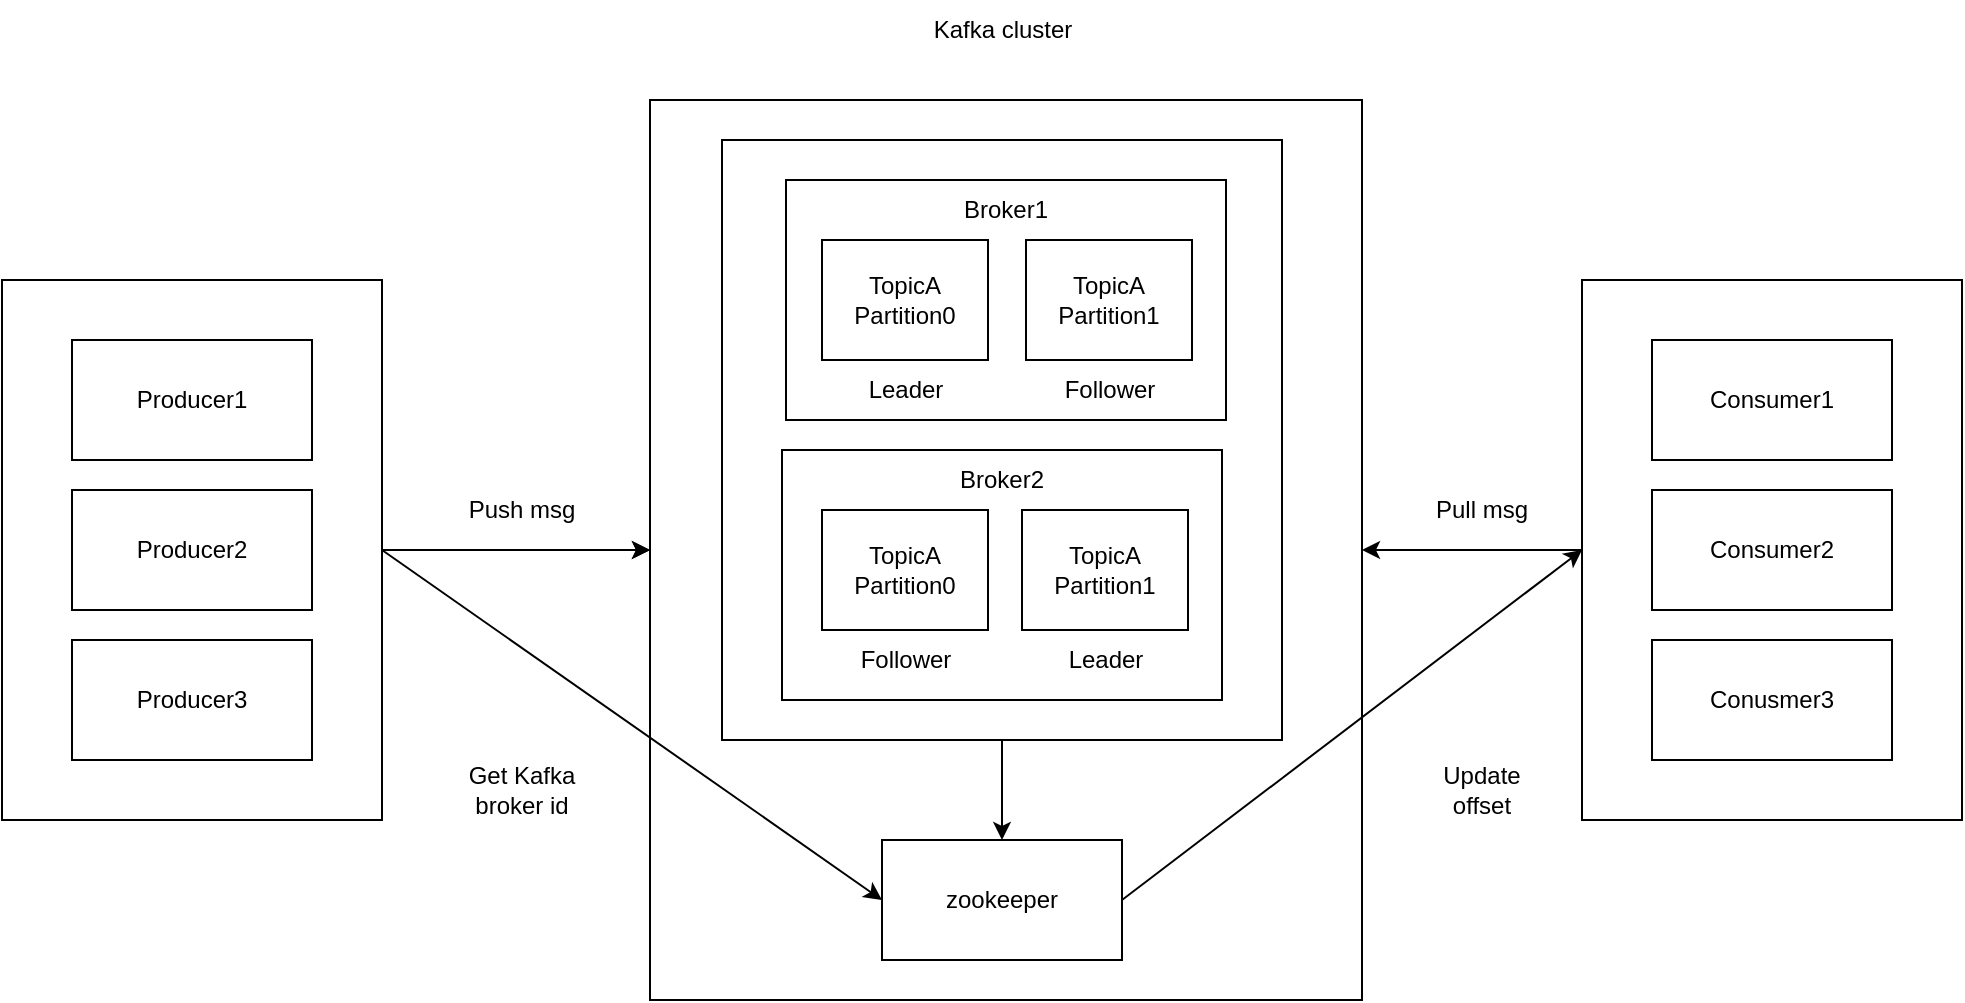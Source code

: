 <mxfile version="22.0.8" type="github">
  <diagram name="第 1 页" id="gwE9vyNyhCUuzSDiHnsi">
    <mxGraphModel dx="1562" dy="854" grid="1" gridSize="10" guides="1" tooltips="1" connect="1" arrows="1" fold="1" page="1" pageScale="1" pageWidth="827" pageHeight="1169" math="0" shadow="0">
      <root>
        <mxCell id="0" />
        <mxCell id="1" parent="0" />
        <mxCell id="RqQ9Kp9hgJB9RQbmWDZZ-24" style="edgeStyle=orthogonalEdgeStyle;rounded=0;orthogonalLoop=1;jettySize=auto;html=1;" edge="1" parent="1" source="RqQ9Kp9hgJB9RQbmWDZZ-1" target="RqQ9Kp9hgJB9RQbmWDZZ-5">
          <mxGeometry relative="1" as="geometry" />
        </mxCell>
        <mxCell id="RqQ9Kp9hgJB9RQbmWDZZ-29" style="edgeStyle=orthogonalEdgeStyle;rounded=0;orthogonalLoop=1;jettySize=auto;html=1;exitX=1;exitY=0.5;exitDx=0;exitDy=0;" edge="1" parent="1" source="RqQ9Kp9hgJB9RQbmWDZZ-1" target="RqQ9Kp9hgJB9RQbmWDZZ-5">
          <mxGeometry relative="1" as="geometry" />
        </mxCell>
        <mxCell id="RqQ9Kp9hgJB9RQbmWDZZ-1" value="" style="rounded=0;whiteSpace=wrap;html=1;" vertex="1" parent="1">
          <mxGeometry x="90" y="240" width="190" height="270" as="geometry" />
        </mxCell>
        <mxCell id="RqQ9Kp9hgJB9RQbmWDZZ-2" value="Producer1" style="rounded=0;whiteSpace=wrap;html=1;" vertex="1" parent="1">
          <mxGeometry x="125" y="270" width="120" height="60" as="geometry" />
        </mxCell>
        <mxCell id="RqQ9Kp9hgJB9RQbmWDZZ-3" value="Producer2" style="rounded=0;whiteSpace=wrap;html=1;" vertex="1" parent="1">
          <mxGeometry x="125" y="345" width="120" height="60" as="geometry" />
        </mxCell>
        <mxCell id="RqQ9Kp9hgJB9RQbmWDZZ-5" value="" style="rounded=0;whiteSpace=wrap;html=1;" vertex="1" parent="1">
          <mxGeometry x="414" y="150" width="356" height="450" as="geometry" />
        </mxCell>
        <mxCell id="RqQ9Kp9hgJB9RQbmWDZZ-4" value="Producer3" style="rounded=0;whiteSpace=wrap;html=1;" vertex="1" parent="1">
          <mxGeometry x="125" y="420" width="120" height="60" as="geometry" />
        </mxCell>
        <mxCell id="RqQ9Kp9hgJB9RQbmWDZZ-7" value="Kafka cluster" style="text;html=1;align=center;verticalAlign=middle;resizable=0;points=[];autosize=1;strokeColor=none;fillColor=none;" vertex="1" parent="1">
          <mxGeometry x="545" y="100" width="90" height="30" as="geometry" />
        </mxCell>
        <mxCell id="RqQ9Kp9hgJB9RQbmWDZZ-28" value="" style="edgeStyle=orthogonalEdgeStyle;rounded=0;orthogonalLoop=1;jettySize=auto;html=1;" edge="1" parent="1" source="RqQ9Kp9hgJB9RQbmWDZZ-8" target="RqQ9Kp9hgJB9RQbmWDZZ-9">
          <mxGeometry relative="1" as="geometry" />
        </mxCell>
        <mxCell id="RqQ9Kp9hgJB9RQbmWDZZ-8" value="" style="rounded=0;whiteSpace=wrap;html=1;" vertex="1" parent="1">
          <mxGeometry x="450" y="170" width="280" height="300" as="geometry" />
        </mxCell>
        <mxCell id="RqQ9Kp9hgJB9RQbmWDZZ-9" value="zookeeper" style="rounded=0;whiteSpace=wrap;html=1;" vertex="1" parent="1">
          <mxGeometry x="530" y="520" width="120" height="60" as="geometry" />
        </mxCell>
        <mxCell id="RqQ9Kp9hgJB9RQbmWDZZ-25" value="" style="edgeStyle=orthogonalEdgeStyle;rounded=0;orthogonalLoop=1;jettySize=auto;html=1;" edge="1" parent="1" source="RqQ9Kp9hgJB9RQbmWDZZ-10" target="RqQ9Kp9hgJB9RQbmWDZZ-5">
          <mxGeometry relative="1" as="geometry" />
        </mxCell>
        <mxCell id="RqQ9Kp9hgJB9RQbmWDZZ-10" value="" style="rounded=0;whiteSpace=wrap;html=1;" vertex="1" parent="1">
          <mxGeometry x="880" y="240" width="190" height="270" as="geometry" />
        </mxCell>
        <mxCell id="RqQ9Kp9hgJB9RQbmWDZZ-11" value="Consumer1" style="rounded=0;whiteSpace=wrap;html=1;" vertex="1" parent="1">
          <mxGeometry x="915" y="270" width="120" height="60" as="geometry" />
        </mxCell>
        <mxCell id="RqQ9Kp9hgJB9RQbmWDZZ-12" value="Consumer2" style="rounded=0;whiteSpace=wrap;html=1;" vertex="1" parent="1">
          <mxGeometry x="915" y="345" width="120" height="60" as="geometry" />
        </mxCell>
        <mxCell id="RqQ9Kp9hgJB9RQbmWDZZ-13" value="Conusmer3" style="rounded=0;whiteSpace=wrap;html=1;" vertex="1" parent="1">
          <mxGeometry x="915" y="420" width="120" height="60" as="geometry" />
        </mxCell>
        <mxCell id="RqQ9Kp9hgJB9RQbmWDZZ-14" value="" style="rounded=0;whiteSpace=wrap;html=1;" vertex="1" parent="1">
          <mxGeometry x="482" y="190" width="220" height="120" as="geometry" />
        </mxCell>
        <mxCell id="RqQ9Kp9hgJB9RQbmWDZZ-15" value="" style="rounded=0;whiteSpace=wrap;html=1;" vertex="1" parent="1">
          <mxGeometry x="480" y="325" width="220" height="125" as="geometry" />
        </mxCell>
        <mxCell id="RqQ9Kp9hgJB9RQbmWDZZ-16" value="TopicA&lt;br&gt;Partition0" style="rounded=0;whiteSpace=wrap;html=1;" vertex="1" parent="1">
          <mxGeometry x="500" y="220" width="83" height="60" as="geometry" />
        </mxCell>
        <mxCell id="RqQ9Kp9hgJB9RQbmWDZZ-17" value="TopicA&lt;br&gt;Partition1" style="rounded=0;whiteSpace=wrap;html=1;" vertex="1" parent="1">
          <mxGeometry x="602" y="220" width="83" height="60" as="geometry" />
        </mxCell>
        <mxCell id="RqQ9Kp9hgJB9RQbmWDZZ-18" value="Leader" style="text;html=1;strokeColor=none;fillColor=none;align=center;verticalAlign=middle;whiteSpace=wrap;rounded=0;" vertex="1" parent="1">
          <mxGeometry x="511.5" y="280" width="60" height="30" as="geometry" />
        </mxCell>
        <mxCell id="RqQ9Kp9hgJB9RQbmWDZZ-19" value="Follower" style="text;html=1;strokeColor=none;fillColor=none;align=center;verticalAlign=middle;whiteSpace=wrap;rounded=0;" vertex="1" parent="1">
          <mxGeometry x="613.5" y="280" width="60" height="30" as="geometry" />
        </mxCell>
        <mxCell id="RqQ9Kp9hgJB9RQbmWDZZ-20" value="TopicA&lt;br&gt;Partition0" style="rounded=0;whiteSpace=wrap;html=1;" vertex="1" parent="1">
          <mxGeometry x="500" y="355" width="83" height="60" as="geometry" />
        </mxCell>
        <mxCell id="RqQ9Kp9hgJB9RQbmWDZZ-21" value="TopicA&lt;br&gt;Partition1" style="rounded=0;whiteSpace=wrap;html=1;" vertex="1" parent="1">
          <mxGeometry x="600" y="355" width="83" height="60" as="geometry" />
        </mxCell>
        <mxCell id="RqQ9Kp9hgJB9RQbmWDZZ-22" value="Follower" style="text;html=1;strokeColor=none;fillColor=none;align=center;verticalAlign=middle;whiteSpace=wrap;rounded=0;" vertex="1" parent="1">
          <mxGeometry x="511.5" y="415" width="60" height="30" as="geometry" />
        </mxCell>
        <mxCell id="RqQ9Kp9hgJB9RQbmWDZZ-23" value="Leader" style="text;html=1;strokeColor=none;fillColor=none;align=center;verticalAlign=middle;whiteSpace=wrap;rounded=0;" vertex="1" parent="1">
          <mxGeometry x="611.5" y="415" width="60" height="30" as="geometry" />
        </mxCell>
        <mxCell id="RqQ9Kp9hgJB9RQbmWDZZ-26" value="Push msg" style="text;html=1;strokeColor=none;fillColor=none;align=center;verticalAlign=middle;whiteSpace=wrap;rounded=0;" vertex="1" parent="1">
          <mxGeometry x="320" y="340" width="60" height="30" as="geometry" />
        </mxCell>
        <mxCell id="RqQ9Kp9hgJB9RQbmWDZZ-27" value="Pull msg" style="text;html=1;strokeColor=none;fillColor=none;align=center;verticalAlign=middle;whiteSpace=wrap;rounded=0;" vertex="1" parent="1">
          <mxGeometry x="800" y="340" width="60" height="30" as="geometry" />
        </mxCell>
        <mxCell id="RqQ9Kp9hgJB9RQbmWDZZ-31" value="" style="endArrow=classic;html=1;rounded=0;entryX=0;entryY=0.5;entryDx=0;entryDy=0;exitX=1;exitY=0.5;exitDx=0;exitDy=0;" edge="1" parent="1" source="RqQ9Kp9hgJB9RQbmWDZZ-1" target="RqQ9Kp9hgJB9RQbmWDZZ-9">
          <mxGeometry width="50" height="50" relative="1" as="geometry">
            <mxPoint x="280" y="390" as="sourcePoint" />
            <mxPoint x="440" y="410" as="targetPoint" />
          </mxGeometry>
        </mxCell>
        <mxCell id="RqQ9Kp9hgJB9RQbmWDZZ-32" value="" style="endArrow=classic;html=1;rounded=0;exitX=1;exitY=0.5;exitDx=0;exitDy=0;entryX=0;entryY=0.5;entryDx=0;entryDy=0;" edge="1" parent="1" source="RqQ9Kp9hgJB9RQbmWDZZ-9" target="RqQ9Kp9hgJB9RQbmWDZZ-10">
          <mxGeometry width="50" height="50" relative="1" as="geometry">
            <mxPoint x="390" y="460" as="sourcePoint" />
            <mxPoint x="440" y="410" as="targetPoint" />
          </mxGeometry>
        </mxCell>
        <mxCell id="RqQ9Kp9hgJB9RQbmWDZZ-33" value="Get Kafka broker id" style="text;html=1;strokeColor=none;fillColor=none;align=center;verticalAlign=middle;whiteSpace=wrap;rounded=0;" vertex="1" parent="1">
          <mxGeometry x="320" y="480" width="60" height="30" as="geometry" />
        </mxCell>
        <mxCell id="RqQ9Kp9hgJB9RQbmWDZZ-34" value="Update offset" style="text;html=1;strokeColor=none;fillColor=none;align=center;verticalAlign=middle;whiteSpace=wrap;rounded=0;" vertex="1" parent="1">
          <mxGeometry x="800" y="480" width="60" height="30" as="geometry" />
        </mxCell>
        <mxCell id="RqQ9Kp9hgJB9RQbmWDZZ-37" value="Broker1" style="text;html=1;strokeColor=none;fillColor=none;align=center;verticalAlign=middle;whiteSpace=wrap;rounded=0;" vertex="1" parent="1">
          <mxGeometry x="562" y="190" width="60" height="30" as="geometry" />
        </mxCell>
        <mxCell id="RqQ9Kp9hgJB9RQbmWDZZ-39" value="Broker2" style="text;html=1;strokeColor=none;fillColor=none;align=center;verticalAlign=middle;whiteSpace=wrap;rounded=0;" vertex="1" parent="1">
          <mxGeometry x="560" y="325" width="60" height="30" as="geometry" />
        </mxCell>
      </root>
    </mxGraphModel>
  </diagram>
</mxfile>
